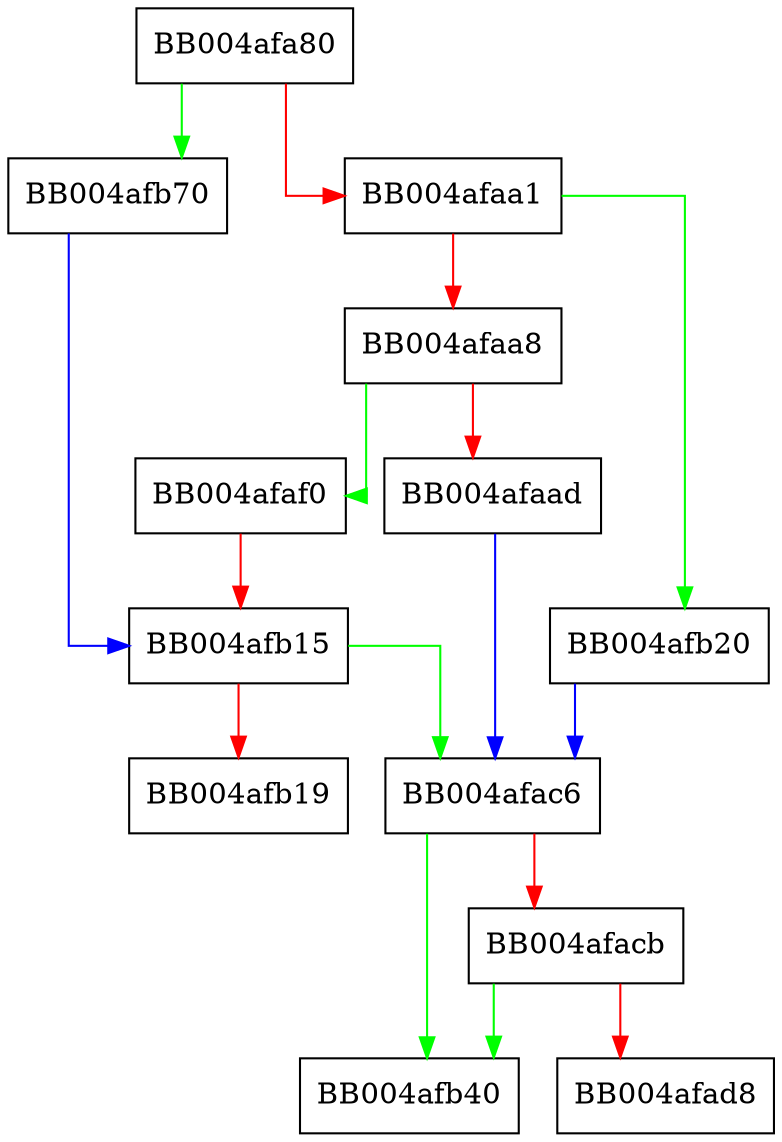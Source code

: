 digraph ossl_quic_get_wpoll_descriptor {
  node [shape="box"];
  graph [splines=ortho];
  BB004afa80 -> BB004afb70 [color="green"];
  BB004afa80 -> BB004afaa1 [color="red"];
  BB004afaa1 -> BB004afb20 [color="green"];
  BB004afaa1 -> BB004afaa8 [color="red"];
  BB004afaa8 -> BB004afaf0 [color="green"];
  BB004afaa8 -> BB004afaad [color="red"];
  BB004afaad -> BB004afac6 [color="blue"];
  BB004afac6 -> BB004afb40 [color="green"];
  BB004afac6 -> BB004afacb [color="red"];
  BB004afacb -> BB004afb40 [color="green"];
  BB004afacb -> BB004afad8 [color="red"];
  BB004afaf0 -> BB004afb15 [color="red"];
  BB004afb15 -> BB004afac6 [color="green"];
  BB004afb15 -> BB004afb19 [color="red"];
  BB004afb20 -> BB004afac6 [color="blue"];
  BB004afb70 -> BB004afb15 [color="blue"];
}